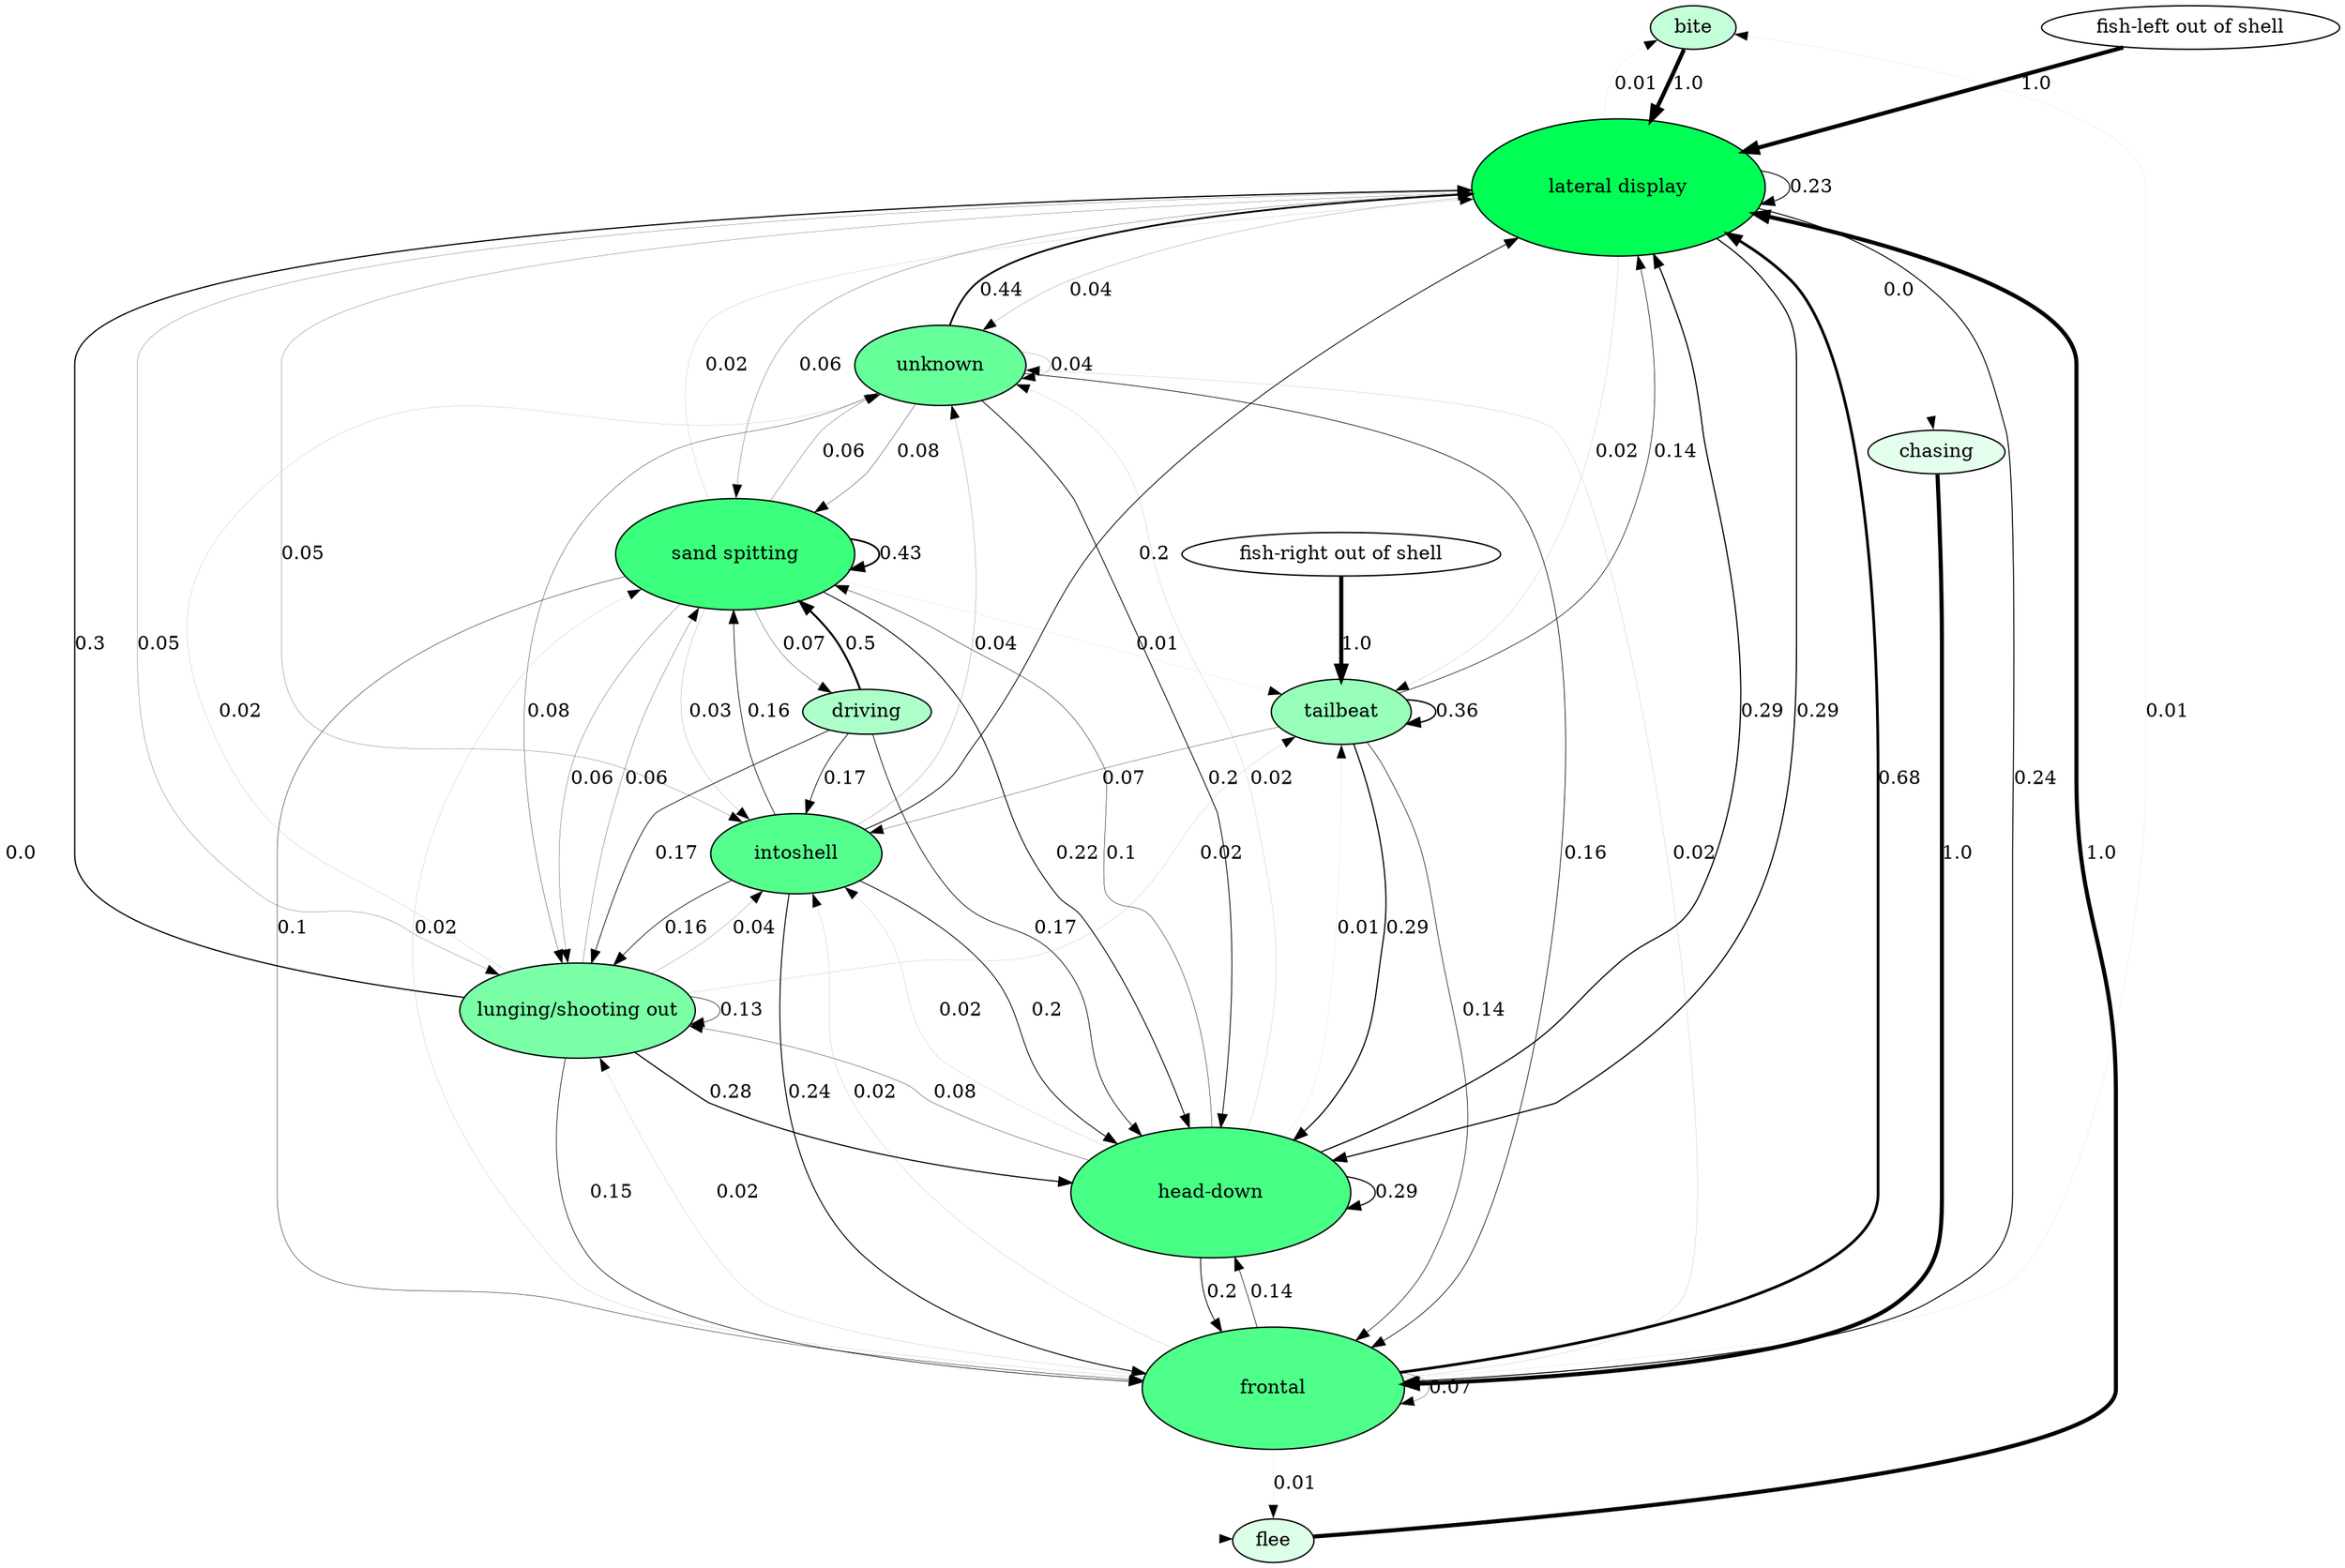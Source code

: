 digraph  {
bite [fillcolor="0.3888888888888889 0.23460980592076922 1", height="0.4089769934037396", style=filled, tooltip="what should &#013; be here", width="0.8763792715794421"];
"lateral display" [fillcolor="0.3888888888888889 1.0 1", height="1.4", style=filled, tooltip="what should &#013; be here", width="3.0"];
chasing [fillcolor="0.3888888888888889 0.10638000034776231 1", height="0.0", style=filled, tooltip="what should &#013; be here", width="0.0"];
frontal [fillcolor="0.3888888888888889 0.6942382155338318 1", height="1.250224684719749", style=filled, tooltip="what should &#013; be here", width="2.6790528958280335"];
driving [fillcolor="0.3888888888888889 0.32039363347958144 1", height="0.455307032949974", style=filled, tooltip="what should &#013; be here", width="0.9756579277499443"];
"head-down" [fillcolor="0.3888888888888889 0.7159516264311926 1", height="1.3346640951735487", style=filled, tooltip="what should &#013; be here", width="2.8599944896576046"];
intoshell [fillcolor="0.3888888888888889 0.6669990191860939 1", height="0.8179539868074792", style=filled, tooltip="what should &#013; be here", width="1.7527585431588841"];
"lunging/shooting out" [fillcolor="0.3888888888888889 0.521376944768488 1", height="0.9783675270371591", style=filled, tooltip="what should &#013; be here", width="2.0965018436510556"];
"sand spitting" [fillcolor="0.3888888888888889 0.7654759743606253 1", height="1.1377436399965202", style=filled, tooltip="what should &#013; be here", width="2.4380220857068293"];
"fish-left out of shell" [fillcolor="0.3888888888888889 0.0 1", height="0.0", style=filled, tooltip="what should &#013; be here", width="0.0"];
"fish-right out of shell" [fillcolor="0.3888888888888889 0.0 1", height="0.0", style=filled, tooltip="what should &#013; be here", width="0.0"];
tailbeat [fillcolor="0.3888888888888889 0.40919505060510486 1", height="0.6706153270950386", style=filled, tooltip="what should &#013; be here", width="1.4370328437750828"];
flee [fillcolor="0.3888888888888889 0.14411890605811684 1", height="0.17613680385032734", style=filled, tooltip="what should &#013; be here", width="0.37743600825070145"];
unknown [fillcolor="0.3888888888888889 0.5939197308744592 1", height="0.8179539868074792", style=filled, tooltip="what should &#013; be here", width="1.7527585431588841"];
bite -> "lateral display"  [label="1.0", penwidth="3.0"];
"lateral display" -> bite  [label="0.01", penwidth="0.03"];
"lateral display" -> chasing  [label="0.0", penwidth="0.0"];
"lateral display" -> flee  [label="0.0", penwidth="0.0"];
"lateral display" -> frontal  [label="0.24", penwidth="0.72"];
"lateral display" -> "head-down"  [label="0.29", penwidth="0.8699999999999999"];
"lateral display" -> intoshell  [label="0.05", penwidth="0.15000000000000002"];
"lateral display" -> "lateral display"  [label="0.23", penwidth="0.6900000000000001"];
"lateral display" -> "lunging/shooting out"  [label="0.05", penwidth="0.15000000000000002"];
"lateral display" -> "sand spitting"  [label="0.06", penwidth="0.18"];
"lateral display" -> tailbeat  [label="0.02", penwidth="0.06"];
"lateral display" -> unknown  [label="0.04", penwidth="0.12"];
chasing -> frontal  [label="1.0", penwidth="3.0"];
frontal -> bite  [label="0.01", penwidth="0.03"];
frontal -> flee  [label="0.01", penwidth="0.03"];
frontal -> frontal  [label="0.07", penwidth="0.21000000000000002"];
frontal -> "head-down"  [label="0.14", penwidth="0.42000000000000004"];
frontal -> intoshell  [label="0.02", penwidth="0.06"];
frontal -> "lateral display"  [label="0.68", penwidth="2.04"];
frontal -> "lunging/shooting out"  [label="0.02", penwidth="0.06"];
frontal -> "sand spitting"  [label="0.02", penwidth="0.06"];
frontal -> unknown  [label="0.02", penwidth="0.06"];
driving -> "head-down"  [label="0.17", penwidth="0.51"];
driving -> intoshell  [label="0.17", penwidth="0.51"];
driving -> "lunging/shooting out"  [label="0.17", penwidth="0.51"];
driving -> "sand spitting"  [label="0.5", penwidth="1.5"];
"head-down" -> frontal  [label="0.2", penwidth="0.6000000000000001"];
"head-down" -> "head-down"  [label="0.29", penwidth="0.8699999999999999"];
"head-down" -> intoshell  [label="0.02", penwidth="0.06"];
"head-down" -> "lateral display"  [label="0.29", penwidth="0.8699999999999999"];
"head-down" -> "lunging/shooting out"  [label="0.08", penwidth="0.24"];
"head-down" -> "sand spitting"  [label="0.1", penwidth="0.30000000000000004"];
"head-down" -> tailbeat  [label="0.01", penwidth="0.03"];
"head-down" -> unknown  [label="0.02", penwidth="0.06"];
intoshell -> frontal  [label="0.24", penwidth="0.72"];
intoshell -> "head-down"  [label="0.2", penwidth="0.6000000000000001"];
intoshell -> "lateral display"  [label="0.2", penwidth="0.6000000000000001"];
intoshell -> "lunging/shooting out"  [label="0.16", penwidth="0.48"];
intoshell -> "sand spitting"  [label="0.16", penwidth="0.48"];
intoshell -> unknown  [label="0.04", penwidth="0.12"];
"lunging/shooting out" -> frontal  [label="0.15", penwidth="0.44999999999999996"];
"lunging/shooting out" -> "head-down"  [label="0.28", penwidth="0.8400000000000001"];
"lunging/shooting out" -> intoshell  [label="0.04", penwidth="0.12"];
"lunging/shooting out" -> "lateral display"  [label="0.3", penwidth="0.8999999999999999"];
"lunging/shooting out" -> "lunging/shooting out"  [label="0.13", penwidth="0.39"];
"lunging/shooting out" -> "sand spitting"  [label="0.06", penwidth="0.18"];
"lunging/shooting out" -> tailbeat  [label="0.02", penwidth="0.06"];
"lunging/shooting out" -> unknown  [label="0.02", penwidth="0.06"];
"sand spitting" -> driving  [label="0.07", penwidth="0.21000000000000002"];
"sand spitting" -> frontal  [label="0.1", penwidth="0.30000000000000004"];
"sand spitting" -> "head-down"  [label="0.22", penwidth="0.66"];
"sand spitting" -> intoshell  [label="0.03", penwidth="0.09"];
"sand spitting" -> "lateral display"  [label="0.02", penwidth="0.06"];
"sand spitting" -> "lunging/shooting out"  [label="0.06", penwidth="0.18"];
"sand spitting" -> "sand spitting"  [label="0.43", penwidth="1.29"];
"sand spitting" -> tailbeat  [label="0.01", penwidth="0.03"];
"sand spitting" -> unknown  [label="0.06", penwidth="0.18"];
"fish-left out of shell" -> "lateral display"  [label="1.0", penwidth="3.0"];
"fish-right out of shell" -> tailbeat  [label="1.0", penwidth="3.0"];
tailbeat -> frontal  [label="0.14", penwidth="0.42000000000000004"];
tailbeat -> "head-down"  [label="0.29", penwidth="0.8699999999999999"];
tailbeat -> intoshell  [label="0.07", penwidth="0.21000000000000002"];
tailbeat -> "lateral display"  [label="0.14", penwidth="0.42000000000000004"];
tailbeat -> tailbeat  [label="0.36", penwidth="1.08"];
flee -> "lateral display"  [label="1.0", penwidth="3.0"];
unknown -> frontal  [label="0.16", penwidth="0.48"];
unknown -> "head-down"  [label="0.2", penwidth="0.6000000000000001"];
unknown -> "lateral display"  [label="0.44", penwidth="1.32"];
unknown -> "lunging/shooting out"  [label="0.08", penwidth="0.24"];
unknown -> "sand spitting"  [label="0.08", penwidth="0.24"];
unknown -> unknown  [label="0.04", penwidth="0.12"];
}
